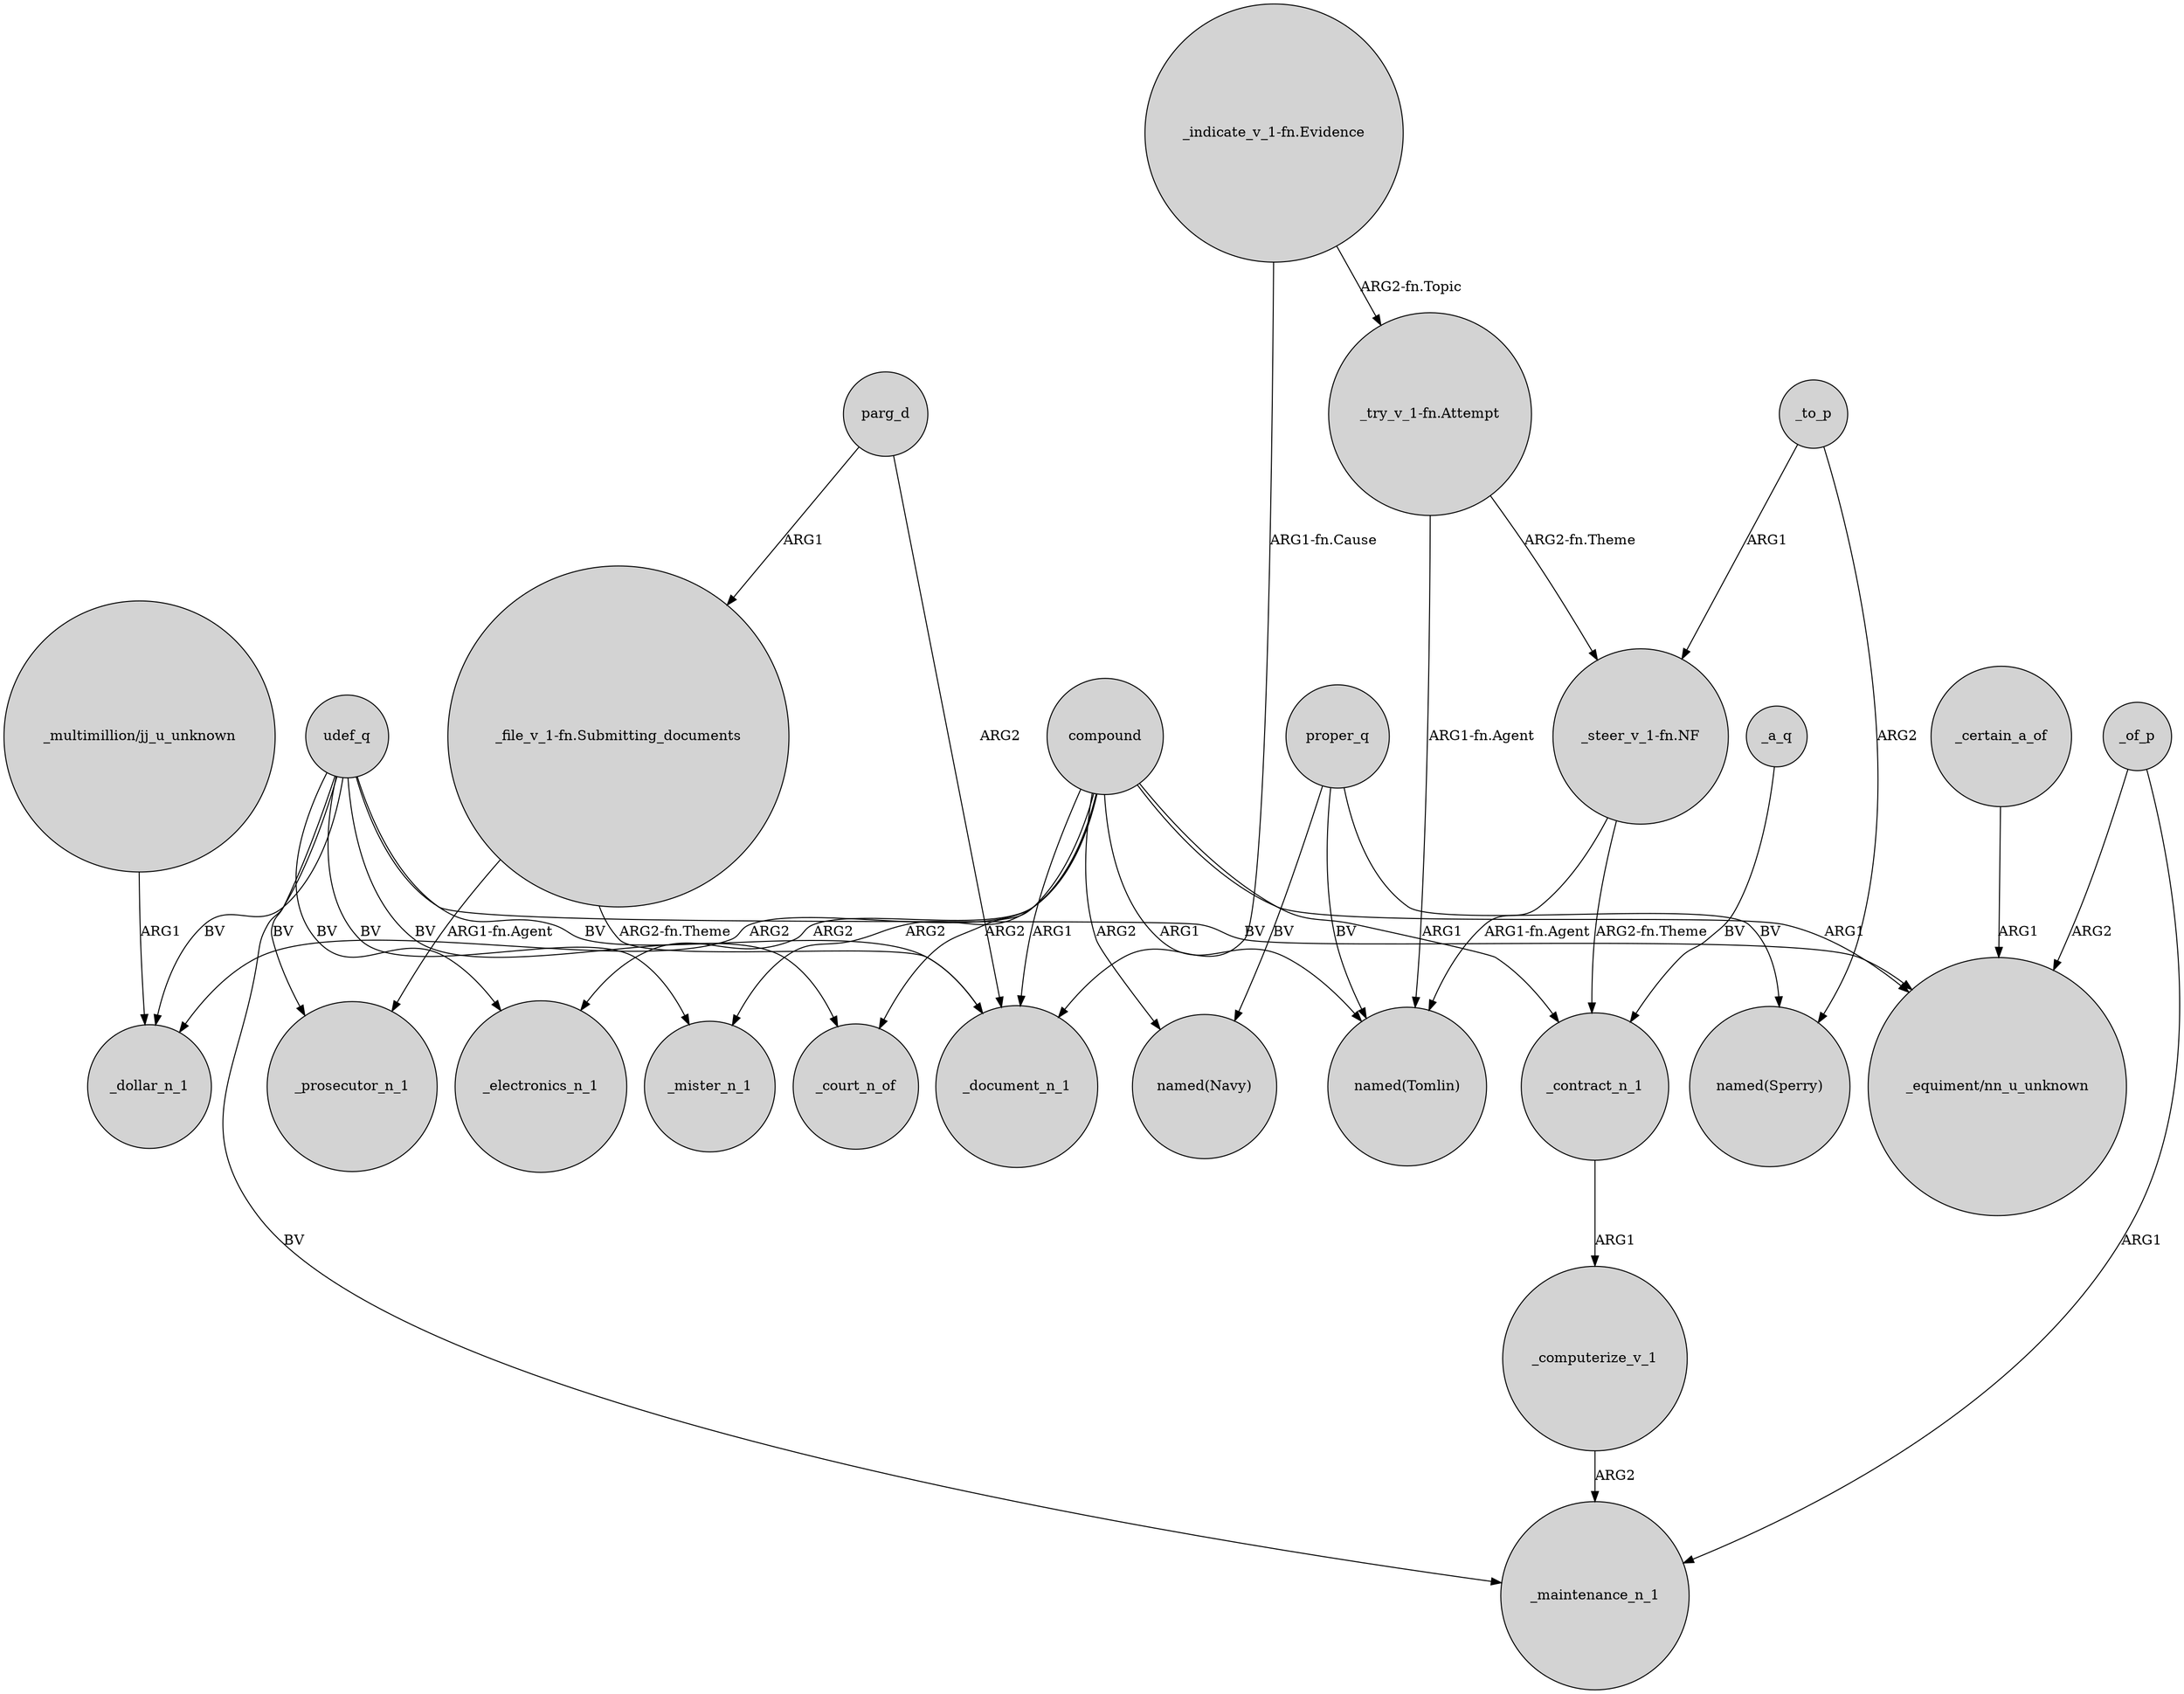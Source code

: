 digraph {
	node [shape=circle style=filled]
	compound -> _document_n_1 [label=ARG1]
	_computerize_v_1 -> _maintenance_n_1 [label=ARG2]
	_of_p -> "_equiment/nn_u_unknown" [label=ARG2]
	udef_q -> "_equiment/nn_u_unknown" [label=BV]
	compound -> "_equiment/nn_u_unknown" [label=ARG1]
	"_steer_v_1-fn.NF" -> _contract_n_1 [label="ARG2-fn.Theme"]
	compound -> _mister_n_1 [label=ARG2]
	"_indicate_v_1-fn.Evidence" -> "_try_v_1-fn.Attempt" [label="ARG2-fn.Topic"]
	udef_q -> _court_n_of [label=BV]
	compound -> "named(Navy)" [label=ARG2]
	_contract_n_1 -> _computerize_v_1 [label=ARG1]
	udef_q -> _mister_n_1 [label=BV]
	parg_d -> "_file_v_1-fn.Submitting_documents" [label=ARG1]
	compound -> "named(Tomlin)" [label=ARG1]
	udef_q -> _document_n_1 [label=BV]
	_a_q -> _contract_n_1 [label=BV]
	compound -> _contract_n_1 [label=ARG1]
	udef_q -> _prosecutor_n_1 [label=BV]
	_to_p -> "named(Sperry)" [label=ARG2]
	_to_p -> "_steer_v_1-fn.NF" [label=ARG1]
	udef_q -> _electronics_n_1 [label=BV]
	"_file_v_1-fn.Submitting_documents" -> _prosecutor_n_1 [label="ARG1-fn.Agent"]
	"_try_v_1-fn.Attempt" -> "named(Tomlin)" [label="ARG1-fn.Agent"]
	"_file_v_1-fn.Submitting_documents" -> _document_n_1 [label="ARG2-fn.Theme"]
	proper_q -> "named(Navy)" [label=BV]
	compound -> _electronics_n_1 [label=ARG2]
	compound -> _court_n_of [label=ARG2]
	"_multimillion/jj_u_unknown" -> _dollar_n_1 [label=ARG1]
	udef_q -> _maintenance_n_1 [label=BV]
	_certain_a_of -> "_equiment/nn_u_unknown" [label=ARG1]
	parg_d -> _document_n_1 [label=ARG2]
	"_steer_v_1-fn.NF" -> "named(Tomlin)" [label="ARG1-fn.Agent"]
	proper_q -> "named(Tomlin)" [label=BV]
	"_try_v_1-fn.Attempt" -> "_steer_v_1-fn.NF" [label="ARG2-fn.Theme"]
	"_indicate_v_1-fn.Evidence" -> _document_n_1 [label="ARG1-fn.Cause"]
	proper_q -> "named(Sperry)" [label=BV]
	compound -> _dollar_n_1 [label=ARG2]
	_of_p -> _maintenance_n_1 [label=ARG1]
	udef_q -> _dollar_n_1 [label=BV]
}

